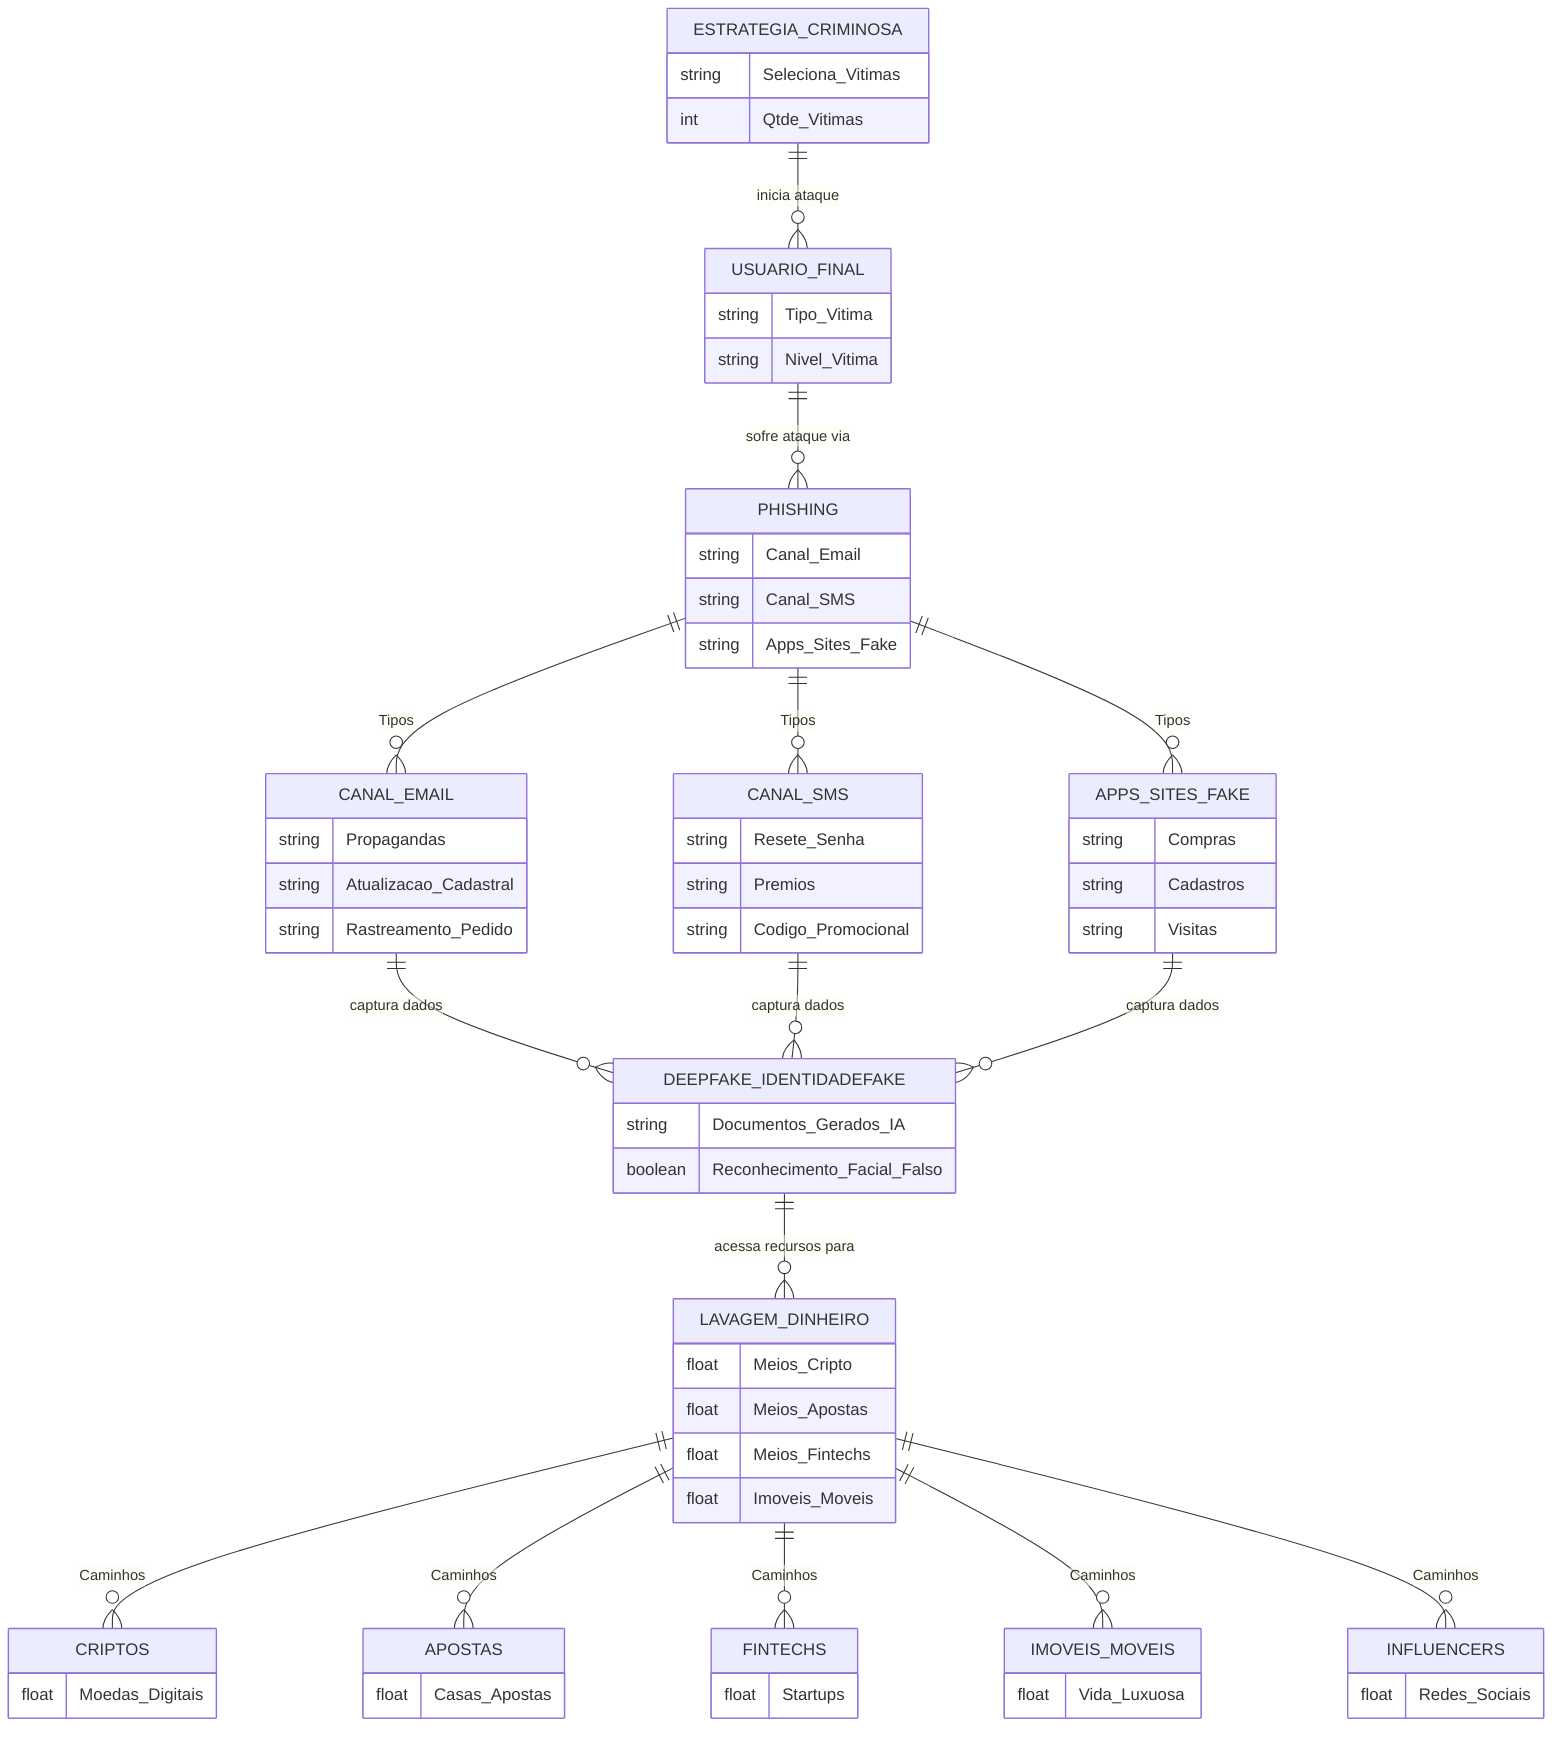 ---
config:
  layout: dagre
---
erDiagram
	direction TB
	ESTRATEGIA_CRIMINOSA {
		string Seleciona_Vitimas 
		int Qtde_Vitimas
	}
	USUARIO_FINAL {
		string Tipo_Vitima  
		string Nivel_Vitima  
	}
	PHISHING {
		string Canal_Email  
		string Canal_SMS  
		string Apps_Sites_Fake   
	}
	CANAL_EMAIL {
		string Propagandas
		string Atualizacao_Cadastral
		string Rastreamento_Pedido
	}
	CANAL_SMS {
		string Resete_Senha
		string Premios
		string Codigo_Promocional
	}
	APPS_SITES_FAKE {
		string Compras
		string Cadastros
		string Visitas
	}
	DEEPFAKE_IDENTIDADEFAKE {
		string Documentos_Gerados_IA  
		boolean Reconhecimento_Facial_Falso  
	}
	LAVAGEM_DINHEIRO {
		float Meios_Cripto  
		float Meios_Apostas  
		float Meios_Fintechs  
		float Imoveis_Moveis  
	}
	CRIPTOS {
		float Moedas_Digitais
	}
	APOSTAS {
		float Casas_Apostas
	}
	FINTECHS {
		float Startups
	}
	IMOVEIS_MOVEIS {
		float Vida_Luxuosa
	}
	INFLUENCERS {
		float Redes_Sociais
	}
	ESTRATEGIA_CRIMINOSA||--o{USUARIO_FINAL:"inicia ataque"
	USUARIO_FINAL||--o{PHISHING:"sofre ataque via"
	CANAL_EMAIL||--o{DEEPFAKE_IDENTIDADEFAKE:"captura dados"
	CANAL_SMS||--o{DEEPFAKE_IDENTIDADEFAKE:"captura dados"
	PHISHING ||--o{ CANAL_EMAIL: "Tipos"
	PHISHING ||--o{ CANAL_SMS: "Tipos"
	PHISHING ||--o{ APPS_SITES_FAKE: "Tipos"
	APPS_SITES_FAKE||--o{DEEPFAKE_IDENTIDADEFAKE:"captura dados"
	DEEPFAKE_IDENTIDADEFAKE||--o{LAVAGEM_DINHEIRO:"acessa recursos para"
	LAVAGEM_DINHEIRO ||--o{ CRIPTOS: "Caminhos"
	LAVAGEM_DINHEIRO ||--o{ APOSTAS: "Caminhos"
	LAVAGEM_DINHEIRO ||--o{ FINTECHS: "Caminhos"
	LAVAGEM_DINHEIRO ||--o{ IMOVEIS_MOVEIS: "Caminhos"
	LAVAGEM_DINHEIRO ||--o{ INFLUENCERS: "Caminhos"